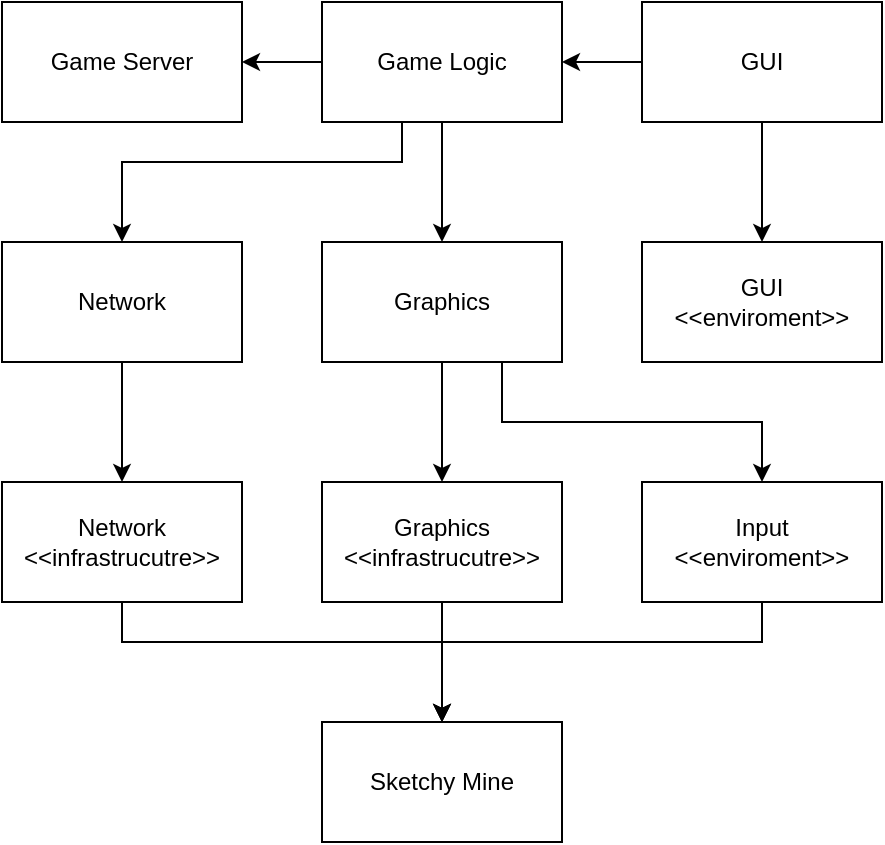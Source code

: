 <mxfile version="15.5.4" type="embed"><diagram id="CdKo9FX1EnSR5rL0kqDT" name="Page-1"><mxGraphModel dx="1366" dy="1055" grid="1" gridSize="10" guides="1" tooltips="1" connect="1" arrows="1" fold="1" page="1" pageScale="1" pageWidth="850" pageHeight="1100" math="0" shadow="0"><root><mxCell id="0"/><mxCell id="1" parent="0"/><mxCell id="2" value="Game Server" style="rounded=0;whiteSpace=wrap;html=1;" vertex="1" parent="1"><mxGeometry x="160" y="80" width="120" height="60" as="geometry"/></mxCell><mxCell id="3" style="edgeStyle=orthogonalEdgeStyle;rounded=0;orthogonalLoop=1;jettySize=auto;html=1;entryX=1;entryY=0.5;entryDx=0;entryDy=0;" edge="1" parent="1" source="6" target="2"><mxGeometry relative="1" as="geometry"/></mxCell><mxCell id="4" value="" style="edgeStyle=orthogonalEdgeStyle;rounded=0;orthogonalLoop=1;jettySize=auto;html=1;" edge="1" parent="1" source="6" target="12"><mxGeometry relative="1" as="geometry"><Array as="points"><mxPoint x="360" y="160"/><mxPoint x="220" y="160"/></Array></mxGeometry></mxCell><mxCell id="5" value="" style="edgeStyle=orthogonalEdgeStyle;rounded=0;orthogonalLoop=1;jettySize=auto;html=1;" edge="1" parent="1" source="6" target="8"><mxGeometry relative="1" as="geometry"/></mxCell><mxCell id="6" value="Game Logic" style="rounded=0;whiteSpace=wrap;html=1;" vertex="1" parent="1"><mxGeometry x="320" y="80" width="120" height="60" as="geometry"/></mxCell><mxCell id="7" value="" style="edgeStyle=orthogonalEdgeStyle;rounded=0;orthogonalLoop=1;jettySize=auto;html=1;" edge="1" parent="1" source="8" target="10"><mxGeometry relative="1" as="geometry"/></mxCell><mxCell id="8" value="Graphics" style="rounded=0;whiteSpace=wrap;html=1;" vertex="1" parent="1"><mxGeometry x="320" y="200" width="120" height="60" as="geometry"/></mxCell><mxCell id="9" style="edgeStyle=orthogonalEdgeStyle;rounded=0;orthogonalLoop=1;jettySize=auto;html=1;entryX=0.5;entryY=0;entryDx=0;entryDy=0;" edge="1" parent="1" source="10" target="15"><mxGeometry relative="1" as="geometry"/></mxCell><mxCell id="10" value="Graphics&lt;br&gt;&amp;lt;&amp;lt;infrastrucutre&amp;gt;&amp;gt;" style="rounded=0;whiteSpace=wrap;html=1;" vertex="1" parent="1"><mxGeometry x="320" y="320" width="120" height="60" as="geometry"/></mxCell><mxCell id="11" value="" style="edgeStyle=orthogonalEdgeStyle;rounded=0;orthogonalLoop=1;jettySize=auto;html=1;" edge="1" parent="1" source="12" target="14"><mxGeometry relative="1" as="geometry"/></mxCell><mxCell id="12" value="Network" style="rounded=0;whiteSpace=wrap;html=1;" vertex="1" parent="1"><mxGeometry x="160" y="200" width="120" height="60" as="geometry"/></mxCell><mxCell id="13" value="" style="edgeStyle=orthogonalEdgeStyle;rounded=0;orthogonalLoop=1;jettySize=auto;html=1;" edge="1" parent="1" source="14" target="15"><mxGeometry relative="1" as="geometry"><Array as="points"><mxPoint x="220" y="400"/><mxPoint x="380" y="400"/></Array></mxGeometry></mxCell><mxCell id="14" value="Network&lt;br&gt;&amp;lt;&amp;lt;infrastrucutre&amp;gt;&amp;gt;" style="rounded=0;whiteSpace=wrap;html=1;" vertex="1" parent="1"><mxGeometry x="160" y="320" width="120" height="60" as="geometry"/></mxCell><mxCell id="15" value="Sketchy Mine" style="rounded=0;whiteSpace=wrap;html=1;" vertex="1" parent="1"><mxGeometry x="320" y="440" width="120" height="60" as="geometry"/></mxCell><mxCell id="16" style="edgeStyle=orthogonalEdgeStyle;rounded=0;orthogonalLoop=1;jettySize=auto;html=1;entryX=1;entryY=0.5;entryDx=0;entryDy=0;" edge="1" parent="1" source="18" target="6"><mxGeometry relative="1" as="geometry"/></mxCell><mxCell id="17" value="" style="edgeStyle=orthogonalEdgeStyle;rounded=0;orthogonalLoop=1;jettySize=auto;html=1;" edge="1" parent="1" source="18" target="20"><mxGeometry relative="1" as="geometry"/></mxCell><mxCell id="18" value="GUI" style="rounded=0;whiteSpace=wrap;html=1;" vertex="1" parent="1"><mxGeometry x="480" y="80" width="120" height="60" as="geometry"/></mxCell><mxCell id="19" value="" style="edgeStyle=orthogonalEdgeStyle;rounded=0;orthogonalLoop=1;jettySize=auto;html=1;exitX=0.75;exitY=1;exitDx=0;exitDy=0;" edge="1" parent="1" source="8" target="22"><mxGeometry relative="1" as="geometry"/></mxCell><mxCell id="20" value="GUI&lt;br&gt;&amp;lt;&amp;lt;enviroment&amp;gt;&amp;gt;" style="rounded=0;whiteSpace=wrap;html=1;" vertex="1" parent="1"><mxGeometry x="480" y="200" width="120" height="60" as="geometry"/></mxCell><mxCell id="21" style="edgeStyle=orthogonalEdgeStyle;rounded=0;orthogonalLoop=1;jettySize=auto;html=1;entryX=0.5;entryY=0;entryDx=0;entryDy=0;" edge="1" parent="1" source="22" target="15"><mxGeometry relative="1" as="geometry"><Array as="points"><mxPoint x="540" y="400"/><mxPoint x="380" y="400"/></Array></mxGeometry></mxCell><mxCell id="22" value="Input&lt;br&gt;&amp;lt;&amp;lt;enviroment&amp;gt;&amp;gt;" style="rounded=0;whiteSpace=wrap;html=1;" vertex="1" parent="1"><mxGeometry x="480" y="320" width="120" height="60" as="geometry"/></mxCell></root></mxGraphModel></diagram></mxfile>